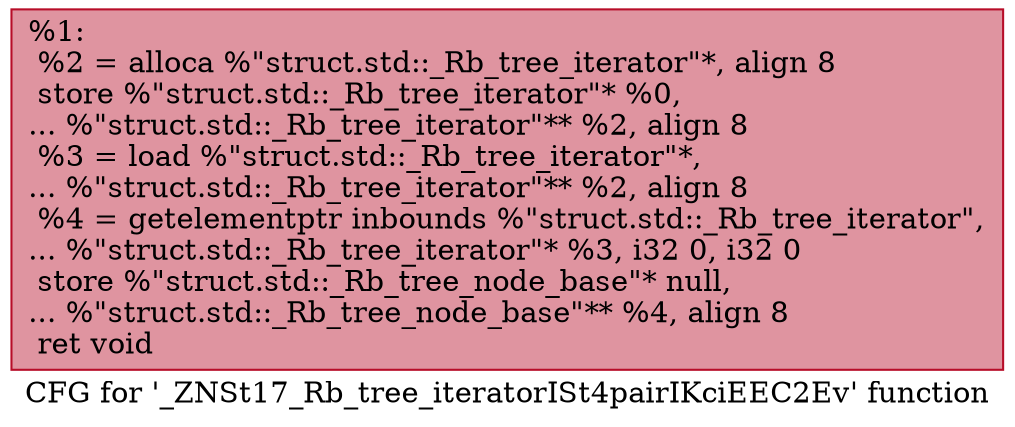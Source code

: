 digraph "CFG for '_ZNSt17_Rb_tree_iteratorISt4pairIKciEEC2Ev' function" {
	label="CFG for '_ZNSt17_Rb_tree_iteratorISt4pairIKciEEC2Ev' function";

	Node0x557bfd4effe0 [shape=record,color="#b70d28ff", style=filled, fillcolor="#b70d2870",label="{%1:\l  %2 = alloca %\"struct.std::_Rb_tree_iterator\"*, align 8\l  store %\"struct.std::_Rb_tree_iterator\"* %0,\l... %\"struct.std::_Rb_tree_iterator\"** %2, align 8\l  %3 = load %\"struct.std::_Rb_tree_iterator\"*,\l... %\"struct.std::_Rb_tree_iterator\"** %2, align 8\l  %4 = getelementptr inbounds %\"struct.std::_Rb_tree_iterator\",\l... %\"struct.std::_Rb_tree_iterator\"* %3, i32 0, i32 0\l  store %\"struct.std::_Rb_tree_node_base\"* null,\l... %\"struct.std::_Rb_tree_node_base\"** %4, align 8\l  ret void\l}"];
}
